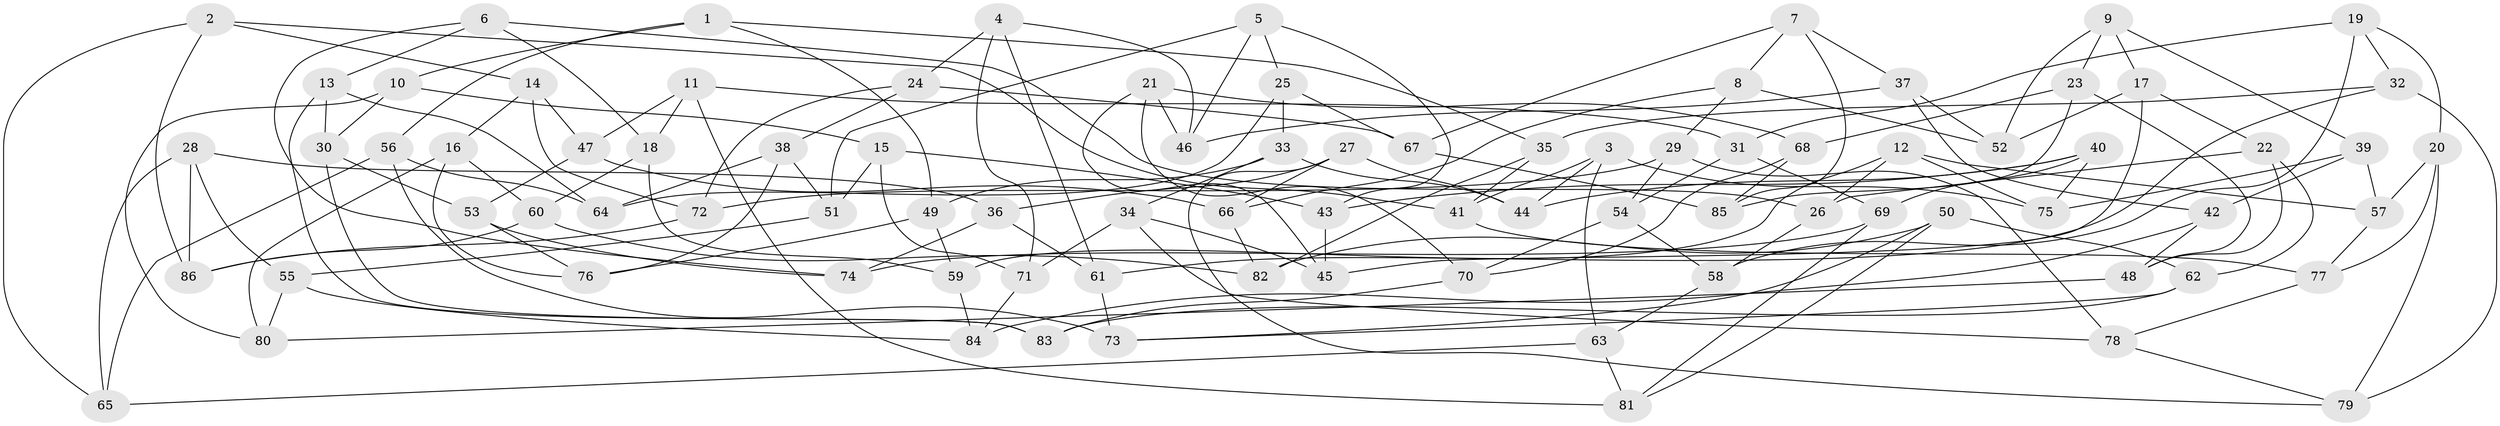 // coarse degree distribution, {6: 0.5098039215686274, 5: 0.1568627450980392, 4: 0.3333333333333333}
// Generated by graph-tools (version 1.1) at 2025/52/02/27/25 19:52:32]
// undirected, 86 vertices, 172 edges
graph export_dot {
graph [start="1"]
  node [color=gray90,style=filled];
  1;
  2;
  3;
  4;
  5;
  6;
  7;
  8;
  9;
  10;
  11;
  12;
  13;
  14;
  15;
  16;
  17;
  18;
  19;
  20;
  21;
  22;
  23;
  24;
  25;
  26;
  27;
  28;
  29;
  30;
  31;
  32;
  33;
  34;
  35;
  36;
  37;
  38;
  39;
  40;
  41;
  42;
  43;
  44;
  45;
  46;
  47;
  48;
  49;
  50;
  51;
  52;
  53;
  54;
  55;
  56;
  57;
  58;
  59;
  60;
  61;
  62;
  63;
  64;
  65;
  66;
  67;
  68;
  69;
  70;
  71;
  72;
  73;
  74;
  75;
  76;
  77;
  78;
  79;
  80;
  81;
  82;
  83;
  84;
  85;
  86;
  1 -- 10;
  1 -- 35;
  1 -- 49;
  1 -- 56;
  2 -- 14;
  2 -- 41;
  2 -- 65;
  2 -- 86;
  3 -- 63;
  3 -- 44;
  3 -- 41;
  3 -- 75;
  4 -- 24;
  4 -- 61;
  4 -- 71;
  4 -- 46;
  5 -- 46;
  5 -- 51;
  5 -- 43;
  5 -- 25;
  6 -- 13;
  6 -- 18;
  6 -- 74;
  6 -- 26;
  7 -- 8;
  7 -- 85;
  7 -- 37;
  7 -- 67;
  8 -- 66;
  8 -- 52;
  8 -- 29;
  9 -- 17;
  9 -- 39;
  9 -- 23;
  9 -- 52;
  10 -- 80;
  10 -- 30;
  10 -- 15;
  11 -- 31;
  11 -- 47;
  11 -- 18;
  11 -- 81;
  12 -- 75;
  12 -- 57;
  12 -- 59;
  12 -- 26;
  13 -- 83;
  13 -- 64;
  13 -- 30;
  14 -- 72;
  14 -- 16;
  14 -- 47;
  15 -- 71;
  15 -- 51;
  15 -- 43;
  16 -- 76;
  16 -- 60;
  16 -- 80;
  17 -- 52;
  17 -- 45;
  17 -- 22;
  18 -- 60;
  18 -- 59;
  19 -- 31;
  19 -- 20;
  19 -- 58;
  19 -- 32;
  20 -- 57;
  20 -- 77;
  20 -- 79;
  21 -- 46;
  21 -- 68;
  21 -- 45;
  21 -- 70;
  22 -- 62;
  22 -- 48;
  22 -- 26;
  23 -- 85;
  23 -- 68;
  23 -- 48;
  24 -- 72;
  24 -- 67;
  24 -- 38;
  25 -- 67;
  25 -- 64;
  25 -- 33;
  26 -- 58;
  27 -- 44;
  27 -- 66;
  27 -- 36;
  27 -- 79;
  28 -- 36;
  28 -- 65;
  28 -- 86;
  28 -- 55;
  29 -- 72;
  29 -- 54;
  29 -- 78;
  30 -- 53;
  30 -- 83;
  31 -- 54;
  31 -- 69;
  32 -- 79;
  32 -- 35;
  32 -- 61;
  33 -- 49;
  33 -- 44;
  33 -- 34;
  34 -- 45;
  34 -- 71;
  34 -- 78;
  35 -- 41;
  35 -- 82;
  36 -- 61;
  36 -- 74;
  37 -- 46;
  37 -- 52;
  37 -- 42;
  38 -- 76;
  38 -- 64;
  38 -- 51;
  39 -- 75;
  39 -- 42;
  39 -- 57;
  40 -- 43;
  40 -- 69;
  40 -- 44;
  40 -- 75;
  41 -- 77;
  42 -- 84;
  42 -- 48;
  43 -- 45;
  47 -- 66;
  47 -- 53;
  48 -- 80;
  49 -- 59;
  49 -- 76;
  50 -- 82;
  50 -- 62;
  50 -- 81;
  50 -- 73;
  51 -- 55;
  53 -- 76;
  53 -- 74;
  54 -- 70;
  54 -- 58;
  55 -- 80;
  55 -- 84;
  56 -- 65;
  56 -- 64;
  56 -- 73;
  57 -- 77;
  58 -- 63;
  59 -- 84;
  60 -- 86;
  60 -- 82;
  61 -- 73;
  62 -- 83;
  62 -- 73;
  63 -- 81;
  63 -- 65;
  66 -- 82;
  67 -- 85;
  68 -- 85;
  68 -- 70;
  69 -- 81;
  69 -- 74;
  70 -- 83;
  71 -- 84;
  72 -- 86;
  77 -- 78;
  78 -- 79;
}
